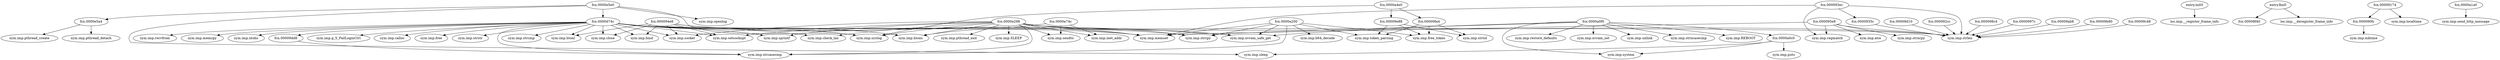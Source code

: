 digraph code {
  "0x0000e5e0" [label="fcn.0000e5e0"];
  "0x0000e5e0" -> "0x00008d90";
  "0x00008d90" [label="sym.imp.openlog"];
  "0x0000e5e0" -> "0x00008e38";
  "0x00008e38" [label="sym.imp.syslog"];
  "0x0000e5e0" -> "0x0000e5a4";
  "0x0000e5a4" [label="fcn.0000e5a4"];
  "0x0000e5e0" -> "0x0000d74c";
  "0x0000d74c" [label="fcn.0000d74c"];
  "0x0000e5e0" -> "0x00008cd0";
  "0x00008cd0" [label="sym.imp.sleep"];
  "0x00008fec" [label="entry.init0"];
  "0x00008fec" -> "0x00008ed4";
  "0x00008ed4" [label="loc.imp.__register_frame_info"];
  "0x00008fa8" [label="entry.fini0"];
  "0x00008fa8" -> "0x00008f40";
  "0x00008f40" [label="fcn.00008f40"];
  "0x00008fa8" -> "0x00008d54";
  "0x00008d54" [label="loc.imp.__deregister_frame_info"];
  "0x000090fc" [label="fcn.000090fc"];
  "0x000090fc" -> "0x00008d78";
  "0x00008d78" [label="sym.imp.mktime"];
  "0x0000935c" [label="fcn.0000935c"];
  "0x0000935c" -> "0x00008ebc";
  "0x00008ebc" [label="sym.imp.strlen"];
  "0x0000a0c0" [label="fcn.0000a0c0"];
  "0x0000a0c0" -> "0x00008cac";
  "0x00008cac" [label="sym.imp.puts"];
  "0x0000a0c0" -> "0x00008cc4";
  "0x00008cc4" [label="sym.imp.system"];
  "0x0000a0c0" -> "0x00008cd0";
  "0x00008cd0" [label="sym.imp.sleep"];
  "0x00009e88" [label="fcn.00009e88"];
  "0x00009e88" -> "0x00008dd8";
  "0x00008dd8" [label="sym.imp.token_parsing"];
  "0x00009e88" -> "0x00008e74";
  "0x00008e74" [label="sym.imp.free_token"];
  "0x00009e88" -> "0x00008d18";
  "0x00008d18" [label="sym.imp.strtol"];
  "0x00009fa4" [label="fcn.00009fa4"];
  "0x00009fa4" -> "0x00008dd8";
  "0x00008dd8" [label="sym.imp.token_parsing"];
  "0x00009fa4" -> "0x00008e74";
  "0x00008e74" [label="sym.imp.free_token"];
  "0x00009fa4" -> "0x00008d18";
  "0x00008d18" [label="sym.imp.strtol"];
  "0x0000a200" [label="fcn.0000a200"];
  "0x0000a200" -> "0x00008e20";
  "0x00008e20" [label="sym.imp.memset"];
  "0x0000a200" -> "0x00008eb0";
  "0x00008eb0" [label="sym.imp.b64_decode"];
  "0x0000a200" -> "0x00008c70";
  "0x00008c70" [label="sym.imp.strcpy"];
  "0x0000a200" -> "0x00008c7c";
  "0x00008c7c" [label="sym.imp.nvram_safe_get"];
  "0x0000a200" -> "0x00008dd8";
  "0x00008dd8" [label="sym.imp.token_parsing"];
  "0x0000a200" -> "0x00008db4";
  "0x00008db4" [label="sym.imp.strcasecmp"];
  "0x0000a200" -> "0x00008e74";
  "0x00008e74" [label="sym.imp.free_token"];
  "0x0000a4e0" [label="fcn.0000a4e0"];
  "0x0000a4e0" -> "0x00009e88";
  "0x00009e88" [label="fcn.00009e88"];
  "0x0000a4e0" -> "0x00008e38";
  "0x00008e38" [label="sym.imp.syslog"];
  "0x0000a4e0" -> "0x00009fa4";
  "0x00009fa4" [label="fcn.00009fa4"];
  "0x0000a74c" [label="fcn.0000a74c"];
  "0x0000a74c" -> "0x00008d48";
  "0x00008d48" [label="sym.imp.inet_addr"];
  "0x0000a74c" -> "0x00008e98";
  "0x00008e98" [label="sym.imp.htons"];
  "0x0000a74c" -> "0x00008dcc";
  "0x00008dcc" [label="sym.imp.sendto"];
  "0x000098c4" [label="fcn.000098c4"];
  "0x000098c4" -> "0x00008ebc";
  "0x00008ebc" [label="sym.imp.strlen"];
  "0x0000997c" [label="fcn.0000997c"];
  "0x0000997c" -> "0x00008ebc";
  "0x00008ebc" [label="sym.imp.strlen"];
  "0x000095e8" [label="fcn.000095e8"];
  "0x000095e8" -> "0x00008e20";
  "0x00008e20" [label="sym.imp.memset"];
  "0x000095e8" -> "0x00008d30";
  "0x00008d30" [label="sym.imp.regmatch"];
  "0x000095e8" -> "0x00008d9c";
  "0x00008d9c" [label="sym.imp.strncpy"];
  "0x000095e8" -> "0x00008ebc";
  "0x00008ebc" [label="sym.imp.strlen"];
  "0x000095e8" -> "0x00008ea4";
  "0x00008ea4" [label="sym.imp.atoi"];
  "0x000094e8" [label="fcn.000094e8"];
  "0x000094e8" -> "0x00008ce8";
  "0x00008ce8" [label="sym.imp.socket"];
  "0x000094e8" -> "0x00008e20";
  "0x00008e20" [label="sym.imp.memset"];
  "0x000094e8" -> "0x00008e98";
  "0x00008e98" [label="sym.imp.htons"];
  "0x000094e8" -> "0x00008dc0";
  "0x00008dc0" [label="sym.imp.htonl"];
  "0x000094e8" -> "0x00008d60";
  "0x00008d60" [label="sym.imp.setsockopt"];
  "0x000094e8" -> "0x00008ee0";
  "0x00008ee0" [label="sym.imp.close"];
  "0x000094e8" -> "0x00008d3c";
  "0x00008d3c" [label="sym.imp.bind"];
  "0x0000a1a0" [label="fcn.0000a1a0"];
  "0x0000a1a0" -> "0x00008e5c";
  "0x00008e5c" [label="sym.imp.send_http_message"];
  "0x00009ab8" [label="fcn.00009ab8"];
  "0x00009ab8" -> "0x00008ebc";
  "0x00008ebc" [label="sym.imp.strlen"];
  "0x00009b80" [label="fcn.00009b80"];
  "0x00009b80" -> "0x00008ebc";
  "0x00008ebc" [label="sym.imp.strlen"];
  "0x00009c48" [label="fcn.00009c48"];
  "0x00009c48" -> "0x00008ebc";
  "0x00008ebc" [label="sym.imp.strlen"];
  "0x00009d10" [label="fcn.00009d10"];
  "0x00009d10" -> "0x00008ebc";
  "0x00008ebc" [label="sym.imp.strlen"];
  "0x0000a0f0" [label="fcn.0000a0f0"];
  "0x0000a0f0" -> "0x00008c7c";
  "0x00008c7c" [label="sym.imp.nvram_safe_get"];
  "0x0000a0f0" -> "0x00008c70";
  "0x00008c70" [label="sym.imp.strcpy"];
  "0x0000a0f0" -> "0x00008cc4";
  "0x00008cc4" [label="sym.imp.system"];
  "0x0000a0f0" -> "0x00008e8c";
  "0x00008e8c" [label="sym.imp.restore_defaults"];
  "0x0000a0f0" -> "0x00008d6c";
  "0x00008d6c" [label="sym.imp.nvram_set"];
  "0x0000a0f0" -> "0x00008da8";
  "0x00008da8" [label="sym.imp.unlink"];
  "0x0000a0f0" -> "0x00008cf4";
  "0x00008cf4" [label="sym.imp.strncasecmp"];
  "0x0000a0f0" -> "0x0000a0c0";
  "0x0000a0c0" [label="fcn.0000a0c0"];
  "0x0000a0f0" -> "0x00008ec8";
  "0x00008ec8" [label="sym.imp.REBOOT"];
  "0x000092cc" [label="fcn.000092cc"];
  "0x000092cc" -> "0x00008ebc";
  "0x00008ebc" [label="sym.imp.strlen"];
  "0x00009174" [label="fcn.00009174"];
  "0x00009174" -> "0x000090fc";
  "0x000090fc" [label="fcn.000090fc"];
  "0x00009174" -> "0x00008e14";
  "0x00008e14" [label="sym.imp.localtime"];
  "0x000093ec" [label="fcn.000093ec"];
  "0x000093ec" -> "0x00008e20";
  "0x00008e20" [label="sym.imp.memset"];
  "0x000093ec" -> "0x00008ebc";
  "0x00008ebc" [label="sym.imp.strlen"];
  "0x000093ec" -> "0x0000935c";
  "0x0000935c" [label="fcn.0000935c"];
  "0x000093ec" -> "0x00008d30";
  "0x00008d30" [label="sym.imp.regmatch"];
  "0x00009dd8" [label="fcn.00009dd8"];
  "0x00009dd8" -> "0x00008db4";
  "0x00008db4" [label="sym.imp.strcasecmp"];
  "0x0000e5a4" [label="fcn.0000e5a4"];
  "0x0000e5a4" -> "0x00008c88";
  "0x00008c88" [label="sym.imp.pthread_create"];
  "0x0000e5a4" -> "0x00008d00";
  "0x00008d00" [label="sym.imp.pthread_detach"];
  "0x0000e298" [label="fcn.0000e298"];
  "0x0000e298" -> "0x00008ce8";
  "0x00008ce8" [label="sym.imp.socket"];
  "0x0000e298" -> "0x00008e38";
  "0x00008e38" [label="sym.imp.syslog"];
  "0x0000e298" -> "0x00008c94";
  "0x00008c94" [label="sym.imp.pthread_exit"];
  "0x0000e298" -> "0x00008d60";
  "0x00008d60" [label="sym.imp.setsockopt"];
  "0x0000e298" -> "0x00008e80";
  "0x00008e80" [label="sym.imp.check_lan"];
  "0x0000e298" -> "0x00008e20";
  "0x00008e20" [label="sym.imp.memset"];
  "0x0000e298" -> "0x00008c7c";
  "0x00008c7c" [label="sym.imp.nvram_safe_get"];
  "0x0000e298" -> "0x00008db4";
  "0x00008db4" [label="sym.imp.strcasecmp"];
  "0x0000e298" -> "0x00008e50";
  "0x00008e50" [label="sym.imp.sprintf"];
  "0x0000e298" -> "0x00008c70";
  "0x00008c70" [label="sym.imp.strcpy"];
  "0x0000e298" -> "0x00008ebc";
  "0x00008ebc" [label="sym.imp.strlen"];
  "0x0000e298" -> "0x00008e98";
  "0x00008e98" [label="sym.imp.htons"];
  "0x0000e298" -> "0x00008d48";
  "0x00008d48" [label="sym.imp.inet_addr"];
  "0x0000e298" -> "0x00008dcc";
  "0x00008dcc" [label="sym.imp.sendto"];
  "0x0000e298" -> "0x00008cb8";
  "0x00008cb8" [label="sym.imp.SLEEP"];
  "0x0000d74c" [label="fcn.0000d74c"];
  "0x0000d74c" -> "0x00008ce8";
  "0x00008ce8" [label="sym.imp.socket"];
  "0x0000d74c" -> "0x00008e38";
  "0x00008e38" [label="sym.imp.syslog"];
  "0x0000d74c" -> "0x00008e20";
  "0x00008e20" [label="sym.imp.memset"];
  "0x0000d74c" -> "0x00008d60";
  "0x00008d60" [label="sym.imp.setsockopt"];
  "0x0000d74c" -> "0x00008e80";
  "0x00008e80" [label="sym.imp.check_lan"];
  "0x0000d74c" -> "0x00008c7c";
  "0x00008c7c" [label="sym.imp.nvram_safe_get"];
  "0x0000d74c" -> "0x00008c70";
  "0x00008c70" [label="sym.imp.strcpy"];
  "0x0000d74c" -> "0x00008e44";
  "0x00008e44" [label="sym.imp.strcmp"];
  "0x0000d74c" -> "0x00008ebc";
  "0x00008ebc" [label="sym.imp.strlen"];
  "0x0000d74c" -> "0x00008e98";
  "0x00008e98" [label="sym.imp.htons"];
  "0x0000d74c" -> "0x00008dc0";
  "0x00008dc0" [label="sym.imp.htonl"];
  "0x0000d74c" -> "0x00008d3c";
  "0x00008d3c" [label="sym.imp.bind"];
  "0x0000d74c" -> "0x00008ee0";
  "0x00008ee0" [label="sym.imp.close"];
  "0x0000d74c" -> "0x00008db4";
  "0x00008db4" [label="sym.imp.strcasecmp"];
  "0x0000d74c" -> "0x00008cdc";
  "0x00008cdc" [label="sym.imp.recvfrom"];
  "0x0000d74c" -> "0x00008ca0";
  "0x00008ca0" [label="sym.imp.memcpy"];
  "0x0000d74c" -> "0x00008e50";
  "0x00008e50" [label="sym.imp.sprintf"];
  "0x0000d74c" -> "0x00008e2c";
  "0x00008e2c" [label="sym.imp.ntohs"];
  "0x0000d74c" -> "0x00009dd8";
  "0x00009dd8" [label="fcn.00009dd8"];
  "0x0000d74c" -> "0x00008dfc";
  "0x00008dfc" [label="sym.imp.g_S_FailLoginCtrl"];
  "0x0000d74c" -> "0x00008d24";
  "0x00008d24" [label="sym.imp.calloc"];
  "0x0000d74c" -> "0x00008eec";
  "0x00008eec" [label="sym.imp.free"];
  "0x0000d74c" -> "0x00008d84";
  "0x00008d84" [label="sym.imp.strstr"];
}